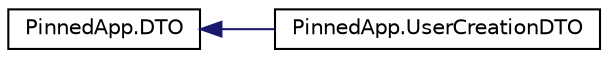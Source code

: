 digraph "Graphical Class Hierarchy"
{
  edge [fontname="Helvetica",fontsize="10",labelfontname="Helvetica",labelfontsize="10"];
  node [fontname="Helvetica",fontsize="10",shape=record];
  rankdir="LR";
  Node0 [label="PinnedApp.DTO",height=0.2,width=0.4,color="black", fillcolor="white", style="filled",URL="$class_pinned_app_1_1_d_t_o.html"];
  Node0 -> Node1 [dir="back",color="midnightblue",fontsize="10",style="solid",fontname="Helvetica"];
  Node1 [label="PinnedApp.UserCreationDTO",height=0.2,width=0.4,color="black", fillcolor="white", style="filled",URL="$class_pinned_app_1_1_user_creation_d_t_o.html"];
}
